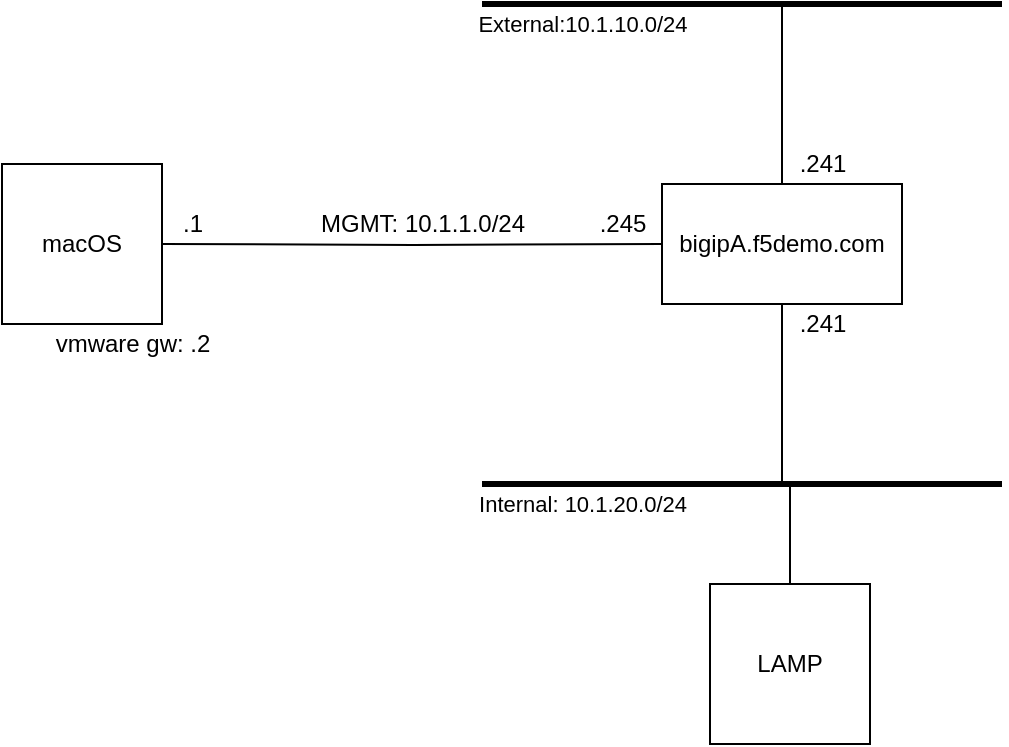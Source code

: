 <mxfile version="13.1.3">
    <diagram id="_XWptnDVOdnJgyssVdnt" name="Page-1">
        <mxGraphModel dx="590" dy="661" grid="1" gridSize="10" guides="1" tooltips="1" connect="1" arrows="1" fold="1" page="1" pageScale="1" pageWidth="827" pageHeight="1169" math="0" shadow="0">
            <root>
                <mxCell id="0"/>
                <mxCell id="1" parent="0"/>
                <mxCell id="5" value="" style="rounded=0;whiteSpace=wrap;html=1;" parent="1" vertex="1">
                    <mxGeometry x="350" y="370" width="120" height="60" as="geometry"/>
                </mxCell>
                <mxCell id="6" value="bigipA.f5demo.com" style="rounded=0;whiteSpace=wrap;html=1;" parent="1" vertex="1">
                    <mxGeometry x="350" y="370" width="120" height="60" as="geometry"/>
                </mxCell>
                <mxCell id="9" value="" style="edgeStyle=orthogonalEdgeStyle;rounded=0;orthogonalLoop=1;jettySize=auto;html=1;entryX=0;entryY=0.5;entryDx=0;entryDy=0;endArrow=none;endFill=0;" parent="1" target="6" edge="1">
                    <mxGeometry relative="1" as="geometry">
                        <mxPoint x="290" y="400.005" as="targetPoint"/>
                        <mxPoint x="100.0" y="400" as="sourcePoint"/>
                    </mxGeometry>
                </mxCell>
                <mxCell id="10" value="MGMT: 10.1.1.0/24" style="text;html=1;resizable=0;autosize=1;align=center;verticalAlign=middle;points=[];fillColor=none;strokeColor=none;rounded=0;" parent="1" vertex="1">
                    <mxGeometry x="170" y="380" width="120" height="20" as="geometry"/>
                </mxCell>
                <mxCell id="11" value=".245" style="text;html=1;resizable=0;autosize=1;align=center;verticalAlign=middle;points=[];fillColor=none;strokeColor=none;rounded=0;" parent="1" vertex="1">
                    <mxGeometry x="310" y="380" width="40" height="20" as="geometry"/>
                </mxCell>
                <mxCell id="12" value=".1" style="text;html=1;resizable=0;autosize=1;align=center;verticalAlign=middle;points=[];fillColor=none;strokeColor=none;rounded=0;" parent="1" vertex="1">
                    <mxGeometry x="100" y="380" width="30" height="20" as="geometry"/>
                </mxCell>
                <mxCell id="13" value="" style="endArrow=none;html=1;strokeWidth=3;" edge="1" parent="1">
                    <mxGeometry width="50" height="50" relative="1" as="geometry">
                        <mxPoint x="260" y="280" as="sourcePoint"/>
                        <mxPoint x="520" y="280" as="targetPoint"/>
                    </mxGeometry>
                </mxCell>
                <mxCell id="15" value="External:10.1.10.0/24" style="edgeLabel;html=1;align=center;verticalAlign=middle;resizable=0;points=[];" vertex="1" connectable="0" parent="13">
                    <mxGeometry x="-0.246" y="-5" relative="1" as="geometry">
                        <mxPoint x="-48" y="5" as="offset"/>
                    </mxGeometry>
                </mxCell>
                <mxCell id="16" value="" style="endArrow=none;html=1;strokeWidth=3;" edge="1" parent="1">
                    <mxGeometry width="50" height="50" relative="1" as="geometry">
                        <mxPoint x="260" y="520" as="sourcePoint"/>
                        <mxPoint x="520" y="520" as="targetPoint"/>
                    </mxGeometry>
                </mxCell>
                <mxCell id="17" value="Internal: 10.1.20.0/24" style="edgeLabel;html=1;align=center;verticalAlign=middle;resizable=0;points=[];" vertex="1" connectable="0" parent="16">
                    <mxGeometry x="-0.246" y="-5" relative="1" as="geometry">
                        <mxPoint x="-48" y="5" as="offset"/>
                    </mxGeometry>
                </mxCell>
                <mxCell id="19" value="" style="endArrow=none;html=1;strokeWidth=1;exitX=0.5;exitY=0;exitDx=0;exitDy=0;" edge="1" parent="1" source="6">
                    <mxGeometry width="50" height="50" relative="1" as="geometry">
                        <mxPoint x="280" y="360" as="sourcePoint"/>
                        <mxPoint x="410" y="280" as="targetPoint"/>
                    </mxGeometry>
                </mxCell>
                <mxCell id="20" value="" style="endArrow=none;html=1;strokeWidth=1;entryX=0.5;entryY=1;entryDx=0;entryDy=0;" edge="1" parent="1" target="6">
                    <mxGeometry width="50" height="50" relative="1" as="geometry">
                        <mxPoint x="410" y="520" as="sourcePoint"/>
                        <mxPoint x="430" y="420" as="targetPoint"/>
                    </mxGeometry>
                </mxCell>
                <mxCell id="21" value="LAMP" style="whiteSpace=wrap;html=1;aspect=fixed;" vertex="1" parent="1">
                    <mxGeometry x="374" y="570" width="80" height="80" as="geometry"/>
                </mxCell>
                <mxCell id="22" value="" style="endArrow=none;html=1;strokeWidth=1;entryX=0.5;entryY=0;entryDx=0;entryDy=0;" edge="1" parent="1" target="21">
                    <mxGeometry width="50" height="50" relative="1" as="geometry">
                        <mxPoint x="414" y="520" as="sourcePoint"/>
                        <mxPoint x="330" y="310" as="targetPoint"/>
                    </mxGeometry>
                </mxCell>
                <mxCell id="23" value="macOS" style="whiteSpace=wrap;html=1;aspect=fixed;" vertex="1" parent="1">
                    <mxGeometry x="20" y="360" width="80" height="80" as="geometry"/>
                </mxCell>
                <mxCell id="24" value="vmware gw: .2" style="text;html=1;resizable=0;autosize=1;align=center;verticalAlign=middle;points=[];fillColor=none;strokeColor=none;rounded=0;" vertex="1" parent="1">
                    <mxGeometry x="40" y="440" width="90" height="20" as="geometry"/>
                </mxCell>
                <mxCell id="25" value=".241" style="text;html=1;resizable=0;autosize=1;align=center;verticalAlign=middle;points=[];fillColor=none;strokeColor=none;rounded=0;" vertex="1" parent="1">
                    <mxGeometry x="410" y="350" width="40" height="20" as="geometry"/>
                </mxCell>
                <mxCell id="26" value=".241" style="text;html=1;resizable=0;autosize=1;align=center;verticalAlign=middle;points=[];fillColor=none;strokeColor=none;rounded=0;" vertex="1" parent="1">
                    <mxGeometry x="410" y="430" width="40" height="20" as="geometry"/>
                </mxCell>
            </root>
        </mxGraphModel>
    </diagram>
</mxfile>